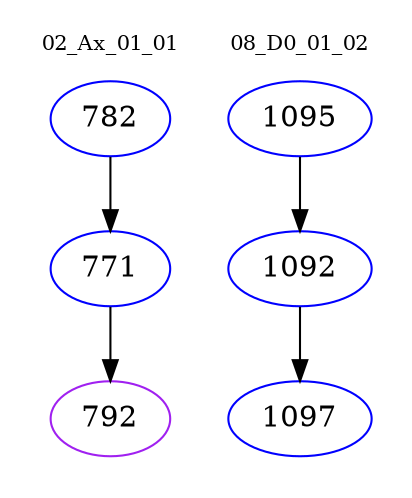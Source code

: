digraph{
subgraph cluster_0 {
color = white
label = "02_Ax_01_01";
fontsize=10;
T0_782 [label="782", color="blue"]
T0_782 -> T0_771 [color="black"]
T0_771 [label="771", color="blue"]
T0_771 -> T0_792 [color="black"]
T0_792 [label="792", color="purple"]
}
subgraph cluster_1 {
color = white
label = "08_D0_01_02";
fontsize=10;
T1_1095 [label="1095", color="blue"]
T1_1095 -> T1_1092 [color="black"]
T1_1092 [label="1092", color="blue"]
T1_1092 -> T1_1097 [color="black"]
T1_1097 [label="1097", color="blue"]
}
}
